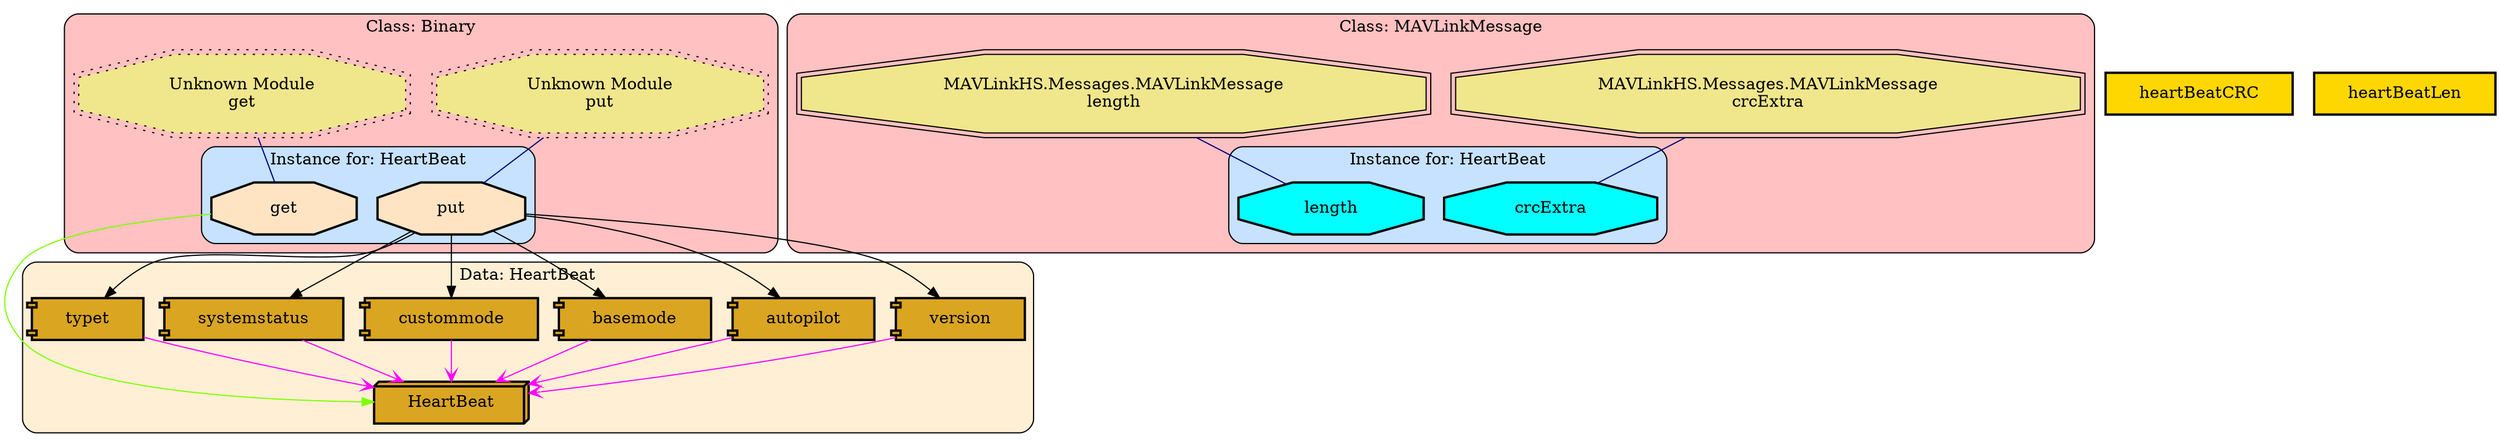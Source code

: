 digraph "Diagram of: MAVLinkHS.Messages.HeartBeat" {
    node [margin="0.4,0.1"
         ,style=filled];
    subgraph cluster_Class_Binary {
        graph [label="Class: Binary"
              ,style="filled,rounded"
              ,fillcolor=rosybrown1];
        subgraph cluster_Class_Binary_Data_HeartBeat {
            graph [label="Instance for: HeartBeat"
                  ,style="filled,rounded"
                  ,fillcolor=slategray1];
            6 [label=get
              ,shape=octagon
              ,fillcolor=bisque
              ,style="filled,bold"];
            10 [label=put
               ,shape=octagon
               ,fillcolor=bisque
               ,style="filled,bold"];
        }
        16 [label="Unknown Module\nget"
           ,shape=doubleoctagon
           ,fillcolor=khaki
           ,style="filled,dotted"];
        17 [label="Unknown Module\nput"
           ,shape=doubleoctagon
           ,fillcolor=khaki
           ,style="filled,dotted"];
    }
    subgraph cluster_Class_MAVLinkMessage {
        graph [label="Class: MAVLinkMessage"
              ,style="filled,rounded"
              ,fillcolor=rosybrown1];
        subgraph cluster_Class_MAVLinkMessage_Data_HeartBeat {
            graph [label="Instance for: HeartBeat"
                  ,style="filled,rounded"
                  ,fillcolor=slategray1];
            4 [label=crcExtra
              ,shape=octagon
              ,fillcolor=cyan
              ,style="filled,bold"];
            9 [label=length
              ,shape=octagon
              ,fillcolor=cyan
              ,style="filled,bold"];
        }
        14 [label="MAVLinkHS.Messages.MAVLinkMessage\ncrcExtra"
           ,shape=doubleoctagon
           ,fillcolor=khaki
           ,style="filled,solid"];
        15 [label="MAVLinkHS.Messages.MAVLinkMessage\nlength"
           ,shape=doubleoctagon
           ,fillcolor=khaki
           ,style="filled,solid"];
    }
    subgraph cluster_Data_HeartBeat {
        graph [label="Data: HeartBeat"
              ,style="filled,rounded"
              ,fillcolor=papayawhip];
        1 [label=HeartBeat
          ,shape=box3d
          ,fillcolor=goldenrod
          ,style="filled,bold"];
        2 [label=autopilot
          ,shape=component
          ,fillcolor=goldenrod
          ,style="filled,bold"];
        3 [label=basemode
          ,shape=component
          ,fillcolor=goldenrod
          ,style="filled,bold"];
        5 [label=custommode
          ,shape=component
          ,fillcolor=goldenrod
          ,style="filled,bold"];
        11 [label=systemstatus
           ,shape=component
           ,fillcolor=goldenrod
           ,style="filled,bold"];
        12 [label=typet
           ,shape=component
           ,fillcolor=goldenrod
           ,style="filled,bold"];
        13 [label=version
           ,shape=component
           ,fillcolor=goldenrod
           ,style="filled,bold"];
    }
    7 [label=heartBeatCRC
      ,shape=box
      ,fillcolor=gold
      ,style="filled,bold"];
    8 [label=heartBeatLen
      ,shape=box
      ,fillcolor=gold
      ,style="filled,bold"];
    2 -> 1 [penwidth=1
           ,color=magenta
           ,arrowtail=odot
           ,arrowhead=vee];
    3 -> 1 [penwidth=1
           ,color=magenta
           ,arrowtail=odot
           ,arrowhead=vee];
    5 -> 1 [penwidth=1
           ,color=magenta
           ,arrowtail=odot
           ,arrowhead=vee];
    6 -> 1 [penwidth=1
           ,color=chartreuse];
    10 -> 2 [penwidth=1
            ,color=black];
    10 -> 3 [penwidth=1
            ,color=black];
    10 -> 5 [penwidth=1
            ,color=black];
    10 -> 11 [penwidth=1
             ,color=black];
    10 -> 12 [penwidth=1
             ,color=black];
    10 -> 13 [penwidth=1
             ,color=black];
    11 -> 1 [penwidth=1
            ,color=magenta
            ,arrowtail=odot
            ,arrowhead=vee];
    12 -> 1 [penwidth=1
            ,color=magenta
            ,arrowtail=odot
            ,arrowhead=vee];
    13 -> 1 [penwidth=1
            ,color=magenta
            ,arrowtail=odot
            ,arrowhead=vee];
    14 -> 4 [penwidth=1
            ,color=navy
            ,dir=none];
    15 -> 9 [penwidth=1
            ,color=navy
            ,dir=none];
    16 -> 6 [penwidth=1
            ,color=navy
            ,dir=none];
    17 -> 10 [penwidth=1
             ,color=navy
             ,dir=none];
}
